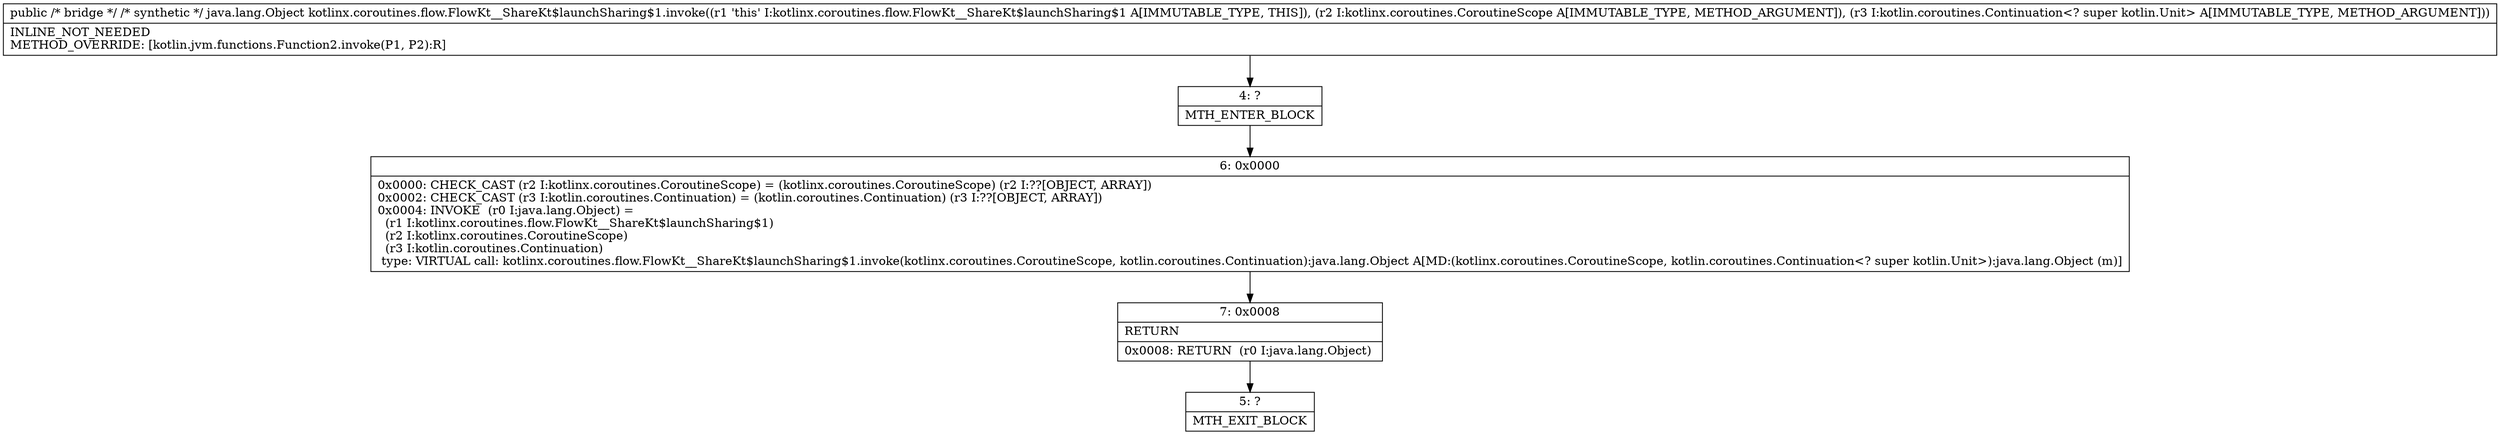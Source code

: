 digraph "CFG forkotlinx.coroutines.flow.FlowKt__ShareKt$launchSharing$1.invoke(Ljava\/lang\/Object;Ljava\/lang\/Object;)Ljava\/lang\/Object;" {
Node_4 [shape=record,label="{4\:\ ?|MTH_ENTER_BLOCK\l}"];
Node_6 [shape=record,label="{6\:\ 0x0000|0x0000: CHECK_CAST (r2 I:kotlinx.coroutines.CoroutineScope) = (kotlinx.coroutines.CoroutineScope) (r2 I:??[OBJECT, ARRAY]) \l0x0002: CHECK_CAST (r3 I:kotlin.coroutines.Continuation) = (kotlin.coroutines.Continuation) (r3 I:??[OBJECT, ARRAY]) \l0x0004: INVOKE  (r0 I:java.lang.Object) = \l  (r1 I:kotlinx.coroutines.flow.FlowKt__ShareKt$launchSharing$1)\l  (r2 I:kotlinx.coroutines.CoroutineScope)\l  (r3 I:kotlin.coroutines.Continuation)\l type: VIRTUAL call: kotlinx.coroutines.flow.FlowKt__ShareKt$launchSharing$1.invoke(kotlinx.coroutines.CoroutineScope, kotlin.coroutines.Continuation):java.lang.Object A[MD:(kotlinx.coroutines.CoroutineScope, kotlin.coroutines.Continuation\<? super kotlin.Unit\>):java.lang.Object (m)]\l}"];
Node_7 [shape=record,label="{7\:\ 0x0008|RETURN\l|0x0008: RETURN  (r0 I:java.lang.Object) \l}"];
Node_5 [shape=record,label="{5\:\ ?|MTH_EXIT_BLOCK\l}"];
MethodNode[shape=record,label="{public \/* bridge *\/ \/* synthetic *\/ java.lang.Object kotlinx.coroutines.flow.FlowKt__ShareKt$launchSharing$1.invoke((r1 'this' I:kotlinx.coroutines.flow.FlowKt__ShareKt$launchSharing$1 A[IMMUTABLE_TYPE, THIS]), (r2 I:kotlinx.coroutines.CoroutineScope A[IMMUTABLE_TYPE, METHOD_ARGUMENT]), (r3 I:kotlin.coroutines.Continuation\<? super kotlin.Unit\> A[IMMUTABLE_TYPE, METHOD_ARGUMENT]))  | INLINE_NOT_NEEDED\lMETHOD_OVERRIDE: [kotlin.jvm.functions.Function2.invoke(P1, P2):R]\l}"];
MethodNode -> Node_4;Node_4 -> Node_6;
Node_6 -> Node_7;
Node_7 -> Node_5;
}

